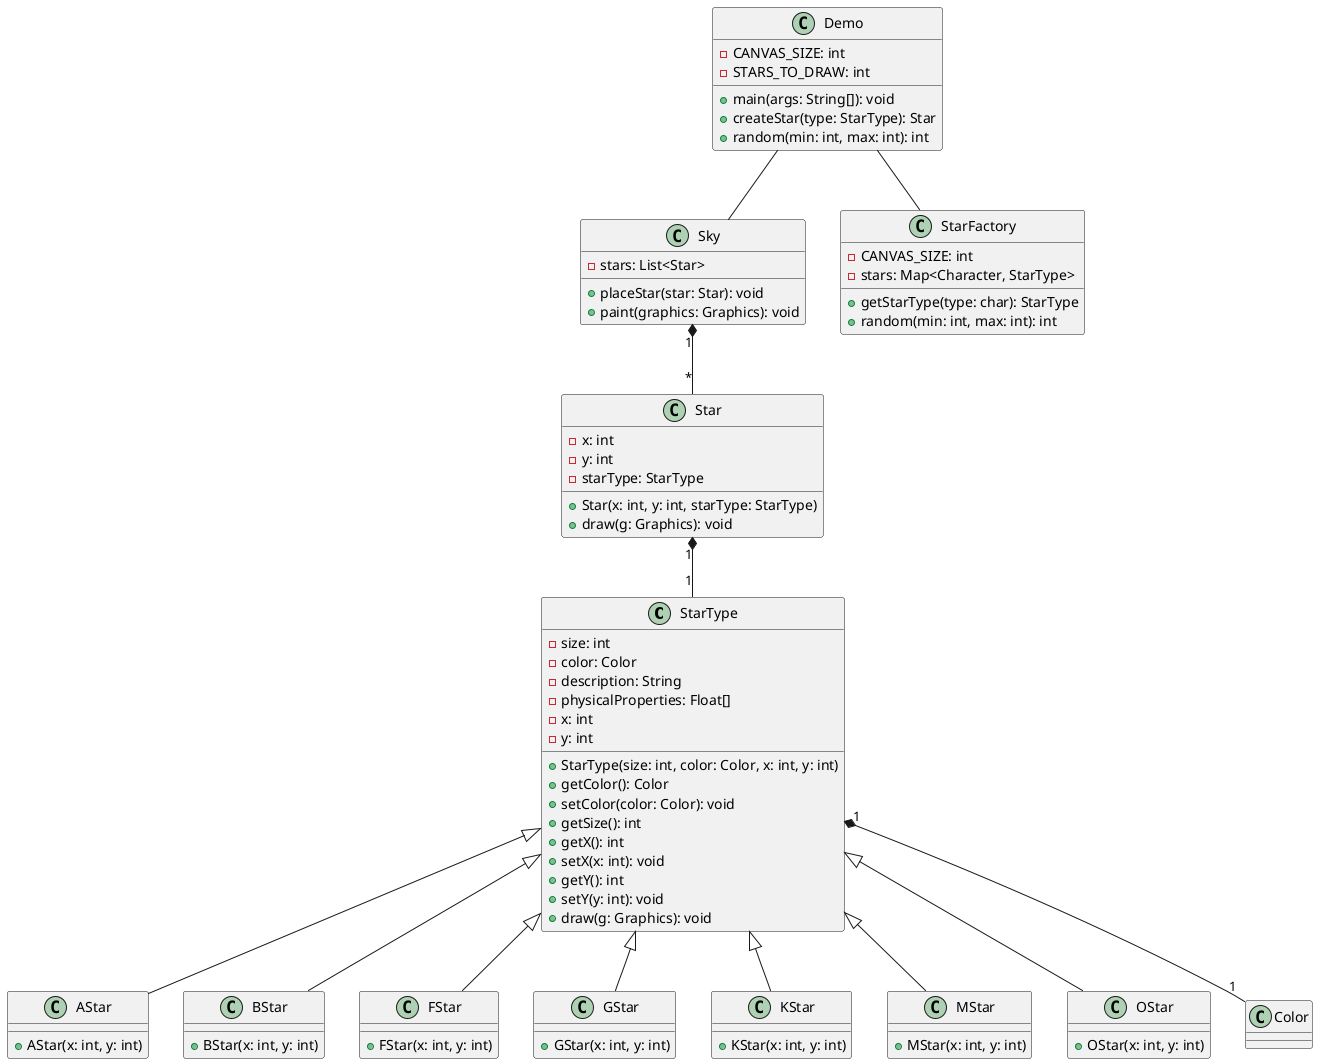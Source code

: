 @startuml

class StarType {
    - size: int
    - color: Color
    - description: String
    - physicalProperties: Float[]
    - x: int
    - y: int
    + StarType(size: int, color: Color, x: int, y: int)
    + getColor(): Color
    + setColor(color: Color): void
    + getSize(): int
    + getX(): int
    + setX(x: int): void
    + getY(): int
    + setY(y: int): void
    + draw(g: Graphics): void
}

class AStar {
    + AStar(x: int, y: int)
}

class BStar {
    + BStar(x: int, y: int)
}

class FStar {
    + FStar(x: int, y: int)
}

class GStar {
    + GStar(x: int, y: int)
}

class KStar {
    + KStar(x: int, y: int)
}

class MStar {
    + MStar(x: int, y: int)
}

class OStar {
    + OStar(x: int, y: int)
}

class Demo {
    - CANVAS_SIZE: int
    - STARS_TO_DRAW: int
    + main(args: String[]): void
    + createStar(type: StarType): Star
    + random(min: int, max: int): int
}

class Sky {
    - stars: List<Star>
    + placeStar(star: Star): void
    + paint(graphics: Graphics): void
}

class Star {
    - x: int
    - y: int
    - starType: StarType
    + Star(x: int, y: int, starType: StarType)
    + draw(g: Graphics): void
}

class StarFactory {
    - CANVAS_SIZE: int
    - stars: Map<Character, StarType>
    + getStarType(type: char): StarType
    + random(min: int, max: int): int
}

StarType "1" *-- "1" Color
StarType <|-- AStar
StarType <|-- BStar
StarType <|-- FStar
StarType <|-- GStar
StarType <|-- KStar
StarType <|-- MStar
StarType <|-- OStar

Demo -- StarFactory
Demo -- Sky

Sky "1" *-- "*" Star

Star "1" *-- "1" StarType

@enduml
